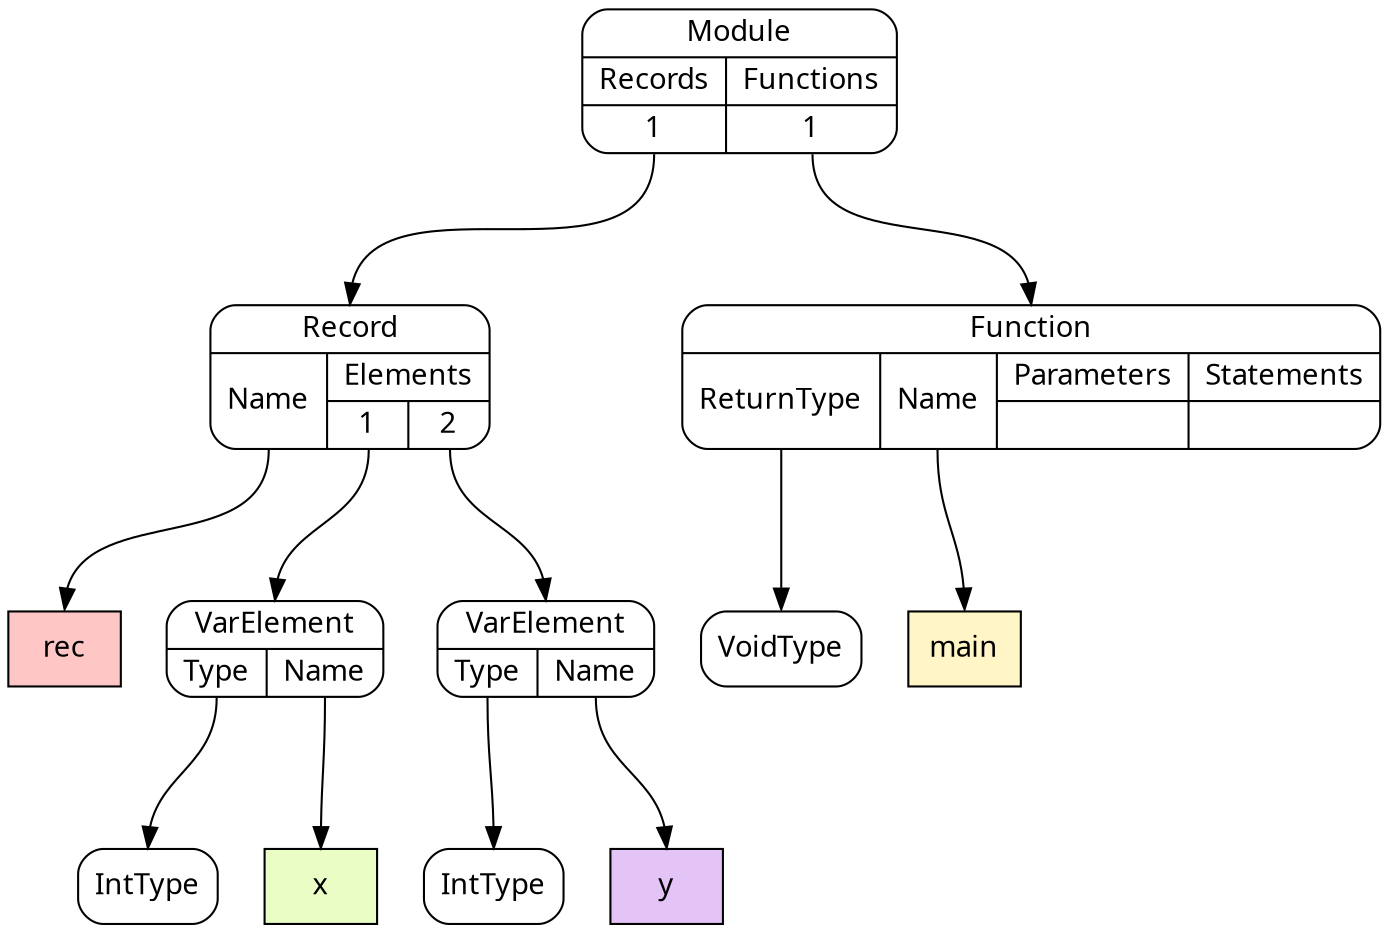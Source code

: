 digraph {
node [shape=Mrecord, style=filled, fillcolor=white, fontname="Calibri"];
graph [ordering=out, nodesep=0.3, ranksep=1];

# DeclarationLiteral rec
node0 [shape=box, label="rec", fillcolor="#FFC6C6", tooltip="rec"]

# SimpleNode IntType
node1 [label="IntType", tooltip="IntType"]

# DeclarationLiteral x
node2 [shape=box, label="x", fillcolor="#EAFDC5", tooltip="x"]

# PortNode VarElement
node3:p0:s -> node1:n
node3:p1:s -> node2:n
node3 [label="{VarElement|{<p0>Type|<p1>Name}}", tooltip="VarElement"]

# SimpleNode IntType
node4 [label="IntType", tooltip="IntType"]

# DeclarationLiteral y
node5 [shape=box, label="y", fillcolor="#E4C3F7", tooltip="y"]

# PortNode VarElement
node6:p0:s -> node4:n
node6:p1:s -> node5:n
node6 [label="{VarElement|{<p0>Type|<p1>Name}}", tooltip="VarElement"]

# PortNode Record
node7:p0:s -> node0:n
node7:p1_0:s -> node3:n
node7:p1_1:s -> node6:n
node7 [label="{Record|{<p0>Name|{Elements|{<p1_0>1|<p1_1>2}}}}", tooltip="Record"]

# SimpleNode VoidType
node8 [label="VoidType", tooltip="VoidType"]

# DeclarationLiteral main
node9 [shape=box, label="main", fillcolor="#FFF5C6", tooltip="main"]

# PortNode Function
node10:p0:s -> node8:n
node10:p1:s -> node9:n
node10 [label="{Function|{<p0>ReturnType|<p1>Name|{Parameters|{}}|{Statements|{}}}}", tooltip="Function"]

# PortNode Module
node11:p0_0:s -> node7:n
node11:p1_0:s -> node10:n
node11 [label="{Module|{{Records|{<p0_0>1}}|{Functions|{<p1_0>1}}}}", tooltip="Module"]

}
